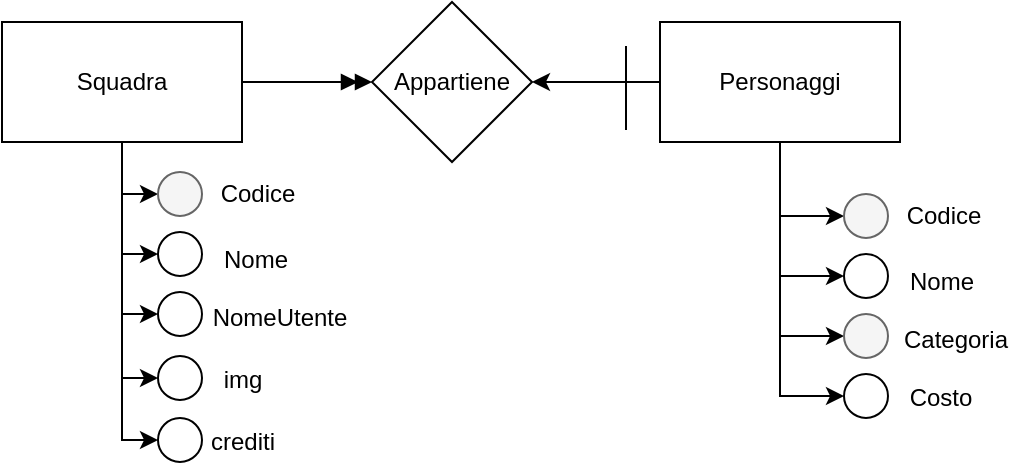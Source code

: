 <mxfile version="23.1.5" type="device">
  <diagram name="Pagina-1" id="oY9gWkbMBPKVhpF_Wgz5">
    <mxGraphModel dx="187" dy="355" grid="0" gridSize="10" guides="1" tooltips="1" connect="1" arrows="1" fold="1" page="0" pageScale="1" pageWidth="827" pageHeight="1169" math="0" shadow="0">
      <root>
        <mxCell id="0" />
        <mxCell id="1" parent="0" />
        <mxCell id="Bs6r6sOlou3BlkuSGbO8-16" style="edgeStyle=orthogonalEdgeStyle;rounded=0;orthogonalLoop=1;jettySize=auto;html=1;entryX=0;entryY=0.5;entryDx=0;entryDy=0;endArrow=doubleBlock;endFill=1;" edge="1" parent="1" source="Bs6r6sOlou3BlkuSGbO8-2" target="Bs6r6sOlou3BlkuSGbO8-15">
          <mxGeometry relative="1" as="geometry" />
        </mxCell>
        <mxCell id="Bs6r6sOlou3BlkuSGbO8-39" style="edgeStyle=orthogonalEdgeStyle;rounded=0;orthogonalLoop=1;jettySize=auto;html=1;entryX=0;entryY=0.5;entryDx=0;entryDy=0;" edge="1" parent="1" source="Bs6r6sOlou3BlkuSGbO8-2" target="Bs6r6sOlou3BlkuSGbO8-19">
          <mxGeometry relative="1" as="geometry">
            <Array as="points">
              <mxPoint x="535" y="182" />
            </Array>
          </mxGeometry>
        </mxCell>
        <mxCell id="Bs6r6sOlou3BlkuSGbO8-40" style="edgeStyle=orthogonalEdgeStyle;rounded=0;orthogonalLoop=1;jettySize=auto;html=1;entryX=0;entryY=0.5;entryDx=0;entryDy=0;" edge="1" parent="1" source="Bs6r6sOlou3BlkuSGbO8-2" target="Bs6r6sOlou3BlkuSGbO8-22">
          <mxGeometry relative="1" as="geometry">
            <Array as="points">
              <mxPoint x="535" y="212" />
            </Array>
          </mxGeometry>
        </mxCell>
        <mxCell id="Bs6r6sOlou3BlkuSGbO8-41" style="edgeStyle=orthogonalEdgeStyle;rounded=0;orthogonalLoop=1;jettySize=auto;html=1;entryX=0;entryY=0.5;entryDx=0;entryDy=0;" edge="1" parent="1" source="Bs6r6sOlou3BlkuSGbO8-2" target="Bs6r6sOlou3BlkuSGbO8-24">
          <mxGeometry relative="1" as="geometry">
            <Array as="points">
              <mxPoint x="535" y="242" />
            </Array>
          </mxGeometry>
        </mxCell>
        <mxCell id="Bs6r6sOlou3BlkuSGbO8-44" style="edgeStyle=orthogonalEdgeStyle;rounded=0;orthogonalLoop=1;jettySize=auto;html=1;entryX=0;entryY=0.5;entryDx=0;entryDy=0;" edge="1" parent="1" source="Bs6r6sOlou3BlkuSGbO8-2" target="Bs6r6sOlou3BlkuSGbO8-42">
          <mxGeometry relative="1" as="geometry">
            <Array as="points">
              <mxPoint x="535" y="274" />
            </Array>
          </mxGeometry>
        </mxCell>
        <mxCell id="Bs6r6sOlou3BlkuSGbO8-47" style="edgeStyle=orthogonalEdgeStyle;rounded=0;orthogonalLoop=1;jettySize=auto;html=1;entryX=0;entryY=0.5;entryDx=0;entryDy=0;" edge="1" parent="1" source="Bs6r6sOlou3BlkuSGbO8-2" target="Bs6r6sOlou3BlkuSGbO8-46">
          <mxGeometry relative="1" as="geometry">
            <mxPoint x="544.333" y="313.667" as="targetPoint" />
            <Array as="points">
              <mxPoint x="535" y="305" />
            </Array>
          </mxGeometry>
        </mxCell>
        <mxCell id="Bs6r6sOlou3BlkuSGbO8-2" value="Squadra" style="rounded=0;whiteSpace=wrap;html=1;" vertex="1" parent="1">
          <mxGeometry x="475" y="96" width="120" height="60" as="geometry" />
        </mxCell>
        <mxCell id="Bs6r6sOlou3BlkuSGbO8-17" style="edgeStyle=orthogonalEdgeStyle;rounded=0;orthogonalLoop=1;jettySize=auto;html=1;entryX=1;entryY=0.5;entryDx=0;entryDy=0;" edge="1" parent="1" source="Bs6r6sOlou3BlkuSGbO8-3" target="Bs6r6sOlou3BlkuSGbO8-15">
          <mxGeometry relative="1" as="geometry" />
        </mxCell>
        <mxCell id="Bs6r6sOlou3BlkuSGbO8-35" style="edgeStyle=orthogonalEdgeStyle;rounded=0;orthogonalLoop=1;jettySize=auto;html=1;entryX=0;entryY=0.5;entryDx=0;entryDy=0;" edge="1" parent="1" source="Bs6r6sOlou3BlkuSGbO8-3" target="Bs6r6sOlou3BlkuSGbO8-31">
          <mxGeometry relative="1" as="geometry">
            <Array as="points">
              <mxPoint x="864" y="193" />
            </Array>
          </mxGeometry>
        </mxCell>
        <mxCell id="Bs6r6sOlou3BlkuSGbO8-36" style="edgeStyle=orthogonalEdgeStyle;rounded=0;orthogonalLoop=1;jettySize=auto;html=1;entryX=0;entryY=0.5;entryDx=0;entryDy=0;" edge="1" parent="1" source="Bs6r6sOlou3BlkuSGbO8-3" target="Bs6r6sOlou3BlkuSGbO8-26">
          <mxGeometry relative="1" as="geometry">
            <Array as="points">
              <mxPoint x="864" y="223" />
            </Array>
          </mxGeometry>
        </mxCell>
        <mxCell id="Bs6r6sOlou3BlkuSGbO8-37" style="edgeStyle=orthogonalEdgeStyle;rounded=0;orthogonalLoop=1;jettySize=auto;html=1;entryX=0;entryY=0.5;entryDx=0;entryDy=0;" edge="1" parent="1" source="Bs6r6sOlou3BlkuSGbO8-3" target="Bs6r6sOlou3BlkuSGbO8-28">
          <mxGeometry relative="1" as="geometry">
            <Array as="points">
              <mxPoint x="864" y="253" />
            </Array>
          </mxGeometry>
        </mxCell>
        <mxCell id="Bs6r6sOlou3BlkuSGbO8-38" style="edgeStyle=orthogonalEdgeStyle;rounded=0;orthogonalLoop=1;jettySize=auto;html=1;entryX=0;entryY=0.5;entryDx=0;entryDy=0;" edge="1" parent="1" source="Bs6r6sOlou3BlkuSGbO8-3" target="Bs6r6sOlou3BlkuSGbO8-32">
          <mxGeometry relative="1" as="geometry">
            <Array as="points">
              <mxPoint x="864" y="283" />
            </Array>
          </mxGeometry>
        </mxCell>
        <mxCell id="Bs6r6sOlou3BlkuSGbO8-3" value="Personaggi" style="rounded=0;whiteSpace=wrap;html=1;" vertex="1" parent="1">
          <mxGeometry x="804" y="96" width="120" height="60" as="geometry" />
        </mxCell>
        <mxCell id="Bs6r6sOlou3BlkuSGbO8-15" value="Appartiene" style="rhombus;whiteSpace=wrap;html=1;" vertex="1" parent="1">
          <mxGeometry x="660" y="86" width="80" height="80" as="geometry" />
        </mxCell>
        <mxCell id="Bs6r6sOlou3BlkuSGbO8-18" value="" style="endArrow=none;html=1;rounded=0;" edge="1" parent="1">
          <mxGeometry width="50" height="50" relative="1" as="geometry">
            <mxPoint x="787" y="150" as="sourcePoint" />
            <mxPoint x="787" y="108" as="targetPoint" />
          </mxGeometry>
        </mxCell>
        <mxCell id="Bs6r6sOlou3BlkuSGbO8-19" value="" style="ellipse;whiteSpace=wrap;html=1;aspect=fixed;fillColor=#f5f5f5;fontColor=#333333;strokeColor=#666666;" vertex="1" parent="1">
          <mxGeometry x="553" y="171" width="22" height="22" as="geometry" />
        </mxCell>
        <mxCell id="Bs6r6sOlou3BlkuSGbO8-20" value="Codice" style="text;html=1;align=center;verticalAlign=middle;whiteSpace=wrap;rounded=0;" vertex="1" parent="1">
          <mxGeometry x="573" y="167" width="60" height="30" as="geometry" />
        </mxCell>
        <mxCell id="Bs6r6sOlou3BlkuSGbO8-22" value="" style="ellipse;whiteSpace=wrap;html=1;aspect=fixed;" vertex="1" parent="1">
          <mxGeometry x="553" y="201" width="22" height="22" as="geometry" />
        </mxCell>
        <mxCell id="Bs6r6sOlou3BlkuSGbO8-23" value="Nome" style="text;html=1;align=center;verticalAlign=middle;whiteSpace=wrap;rounded=0;" vertex="1" parent="1">
          <mxGeometry x="573" y="200" width="58" height="29" as="geometry" />
        </mxCell>
        <mxCell id="Bs6r6sOlou3BlkuSGbO8-24" value="" style="ellipse;whiteSpace=wrap;html=1;aspect=fixed;" vertex="1" parent="1">
          <mxGeometry x="553" y="231" width="22" height="22" as="geometry" />
        </mxCell>
        <mxCell id="Bs6r6sOlou3BlkuSGbO8-25" value="NomeUtente" style="text;html=1;align=center;verticalAlign=middle;whiteSpace=wrap;rounded=0;" vertex="1" parent="1">
          <mxGeometry x="584" y="229" width="60" height="30" as="geometry" />
        </mxCell>
        <mxCell id="Bs6r6sOlou3BlkuSGbO8-26" value="" style="ellipse;whiteSpace=wrap;html=1;aspect=fixed;" vertex="1" parent="1">
          <mxGeometry x="896" y="212" width="22" height="22" as="geometry" />
        </mxCell>
        <mxCell id="Bs6r6sOlou3BlkuSGbO8-27" value="Nome" style="text;html=1;align=center;verticalAlign=middle;whiteSpace=wrap;rounded=0;" vertex="1" parent="1">
          <mxGeometry x="916" y="211" width="58" height="29" as="geometry" />
        </mxCell>
        <mxCell id="Bs6r6sOlou3BlkuSGbO8-28" value="" style="ellipse;whiteSpace=wrap;html=1;aspect=fixed;fillColor=#f5f5f5;fontColor=#333333;strokeColor=#666666;" vertex="1" parent="1">
          <mxGeometry x="896" y="242" width="22" height="22" as="geometry" />
        </mxCell>
        <mxCell id="Bs6r6sOlou3BlkuSGbO8-29" value="Categoria" style="text;html=1;align=center;verticalAlign=middle;whiteSpace=wrap;rounded=0;" vertex="1" parent="1">
          <mxGeometry x="922" y="240" width="60" height="30" as="geometry" />
        </mxCell>
        <mxCell id="Bs6r6sOlou3BlkuSGbO8-30" value="Codice" style="text;html=1;align=center;verticalAlign=middle;whiteSpace=wrap;rounded=0;" vertex="1" parent="1">
          <mxGeometry x="916" y="178" width="60" height="30" as="geometry" />
        </mxCell>
        <mxCell id="Bs6r6sOlou3BlkuSGbO8-31" value="" style="ellipse;whiteSpace=wrap;html=1;aspect=fixed;fillColor=#f5f5f5;fontColor=#333333;strokeColor=#666666;" vertex="1" parent="1">
          <mxGeometry x="896" y="182" width="22" height="22" as="geometry" />
        </mxCell>
        <mxCell id="Bs6r6sOlou3BlkuSGbO8-32" value="" style="ellipse;whiteSpace=wrap;html=1;aspect=fixed;" vertex="1" parent="1">
          <mxGeometry x="896" y="272" width="22" height="22" as="geometry" />
        </mxCell>
        <mxCell id="Bs6r6sOlou3BlkuSGbO8-34" value="Costo" style="text;html=1;align=center;verticalAlign=middle;resizable=0;points=[];autosize=1;strokeColor=none;fillColor=none;" vertex="1" parent="1">
          <mxGeometry x="919" y="271" width="49" height="26" as="geometry" />
        </mxCell>
        <mxCell id="Bs6r6sOlou3BlkuSGbO8-42" value="" style="ellipse;whiteSpace=wrap;html=1;aspect=fixed;" vertex="1" parent="1">
          <mxGeometry x="553" y="263" width="22" height="22" as="geometry" />
        </mxCell>
        <mxCell id="Bs6r6sOlou3BlkuSGbO8-43" value="img" style="text;html=1;align=center;verticalAlign=middle;whiteSpace=wrap;rounded=0;" vertex="1" parent="1">
          <mxGeometry x="575" y="264" width="41" height="21" as="geometry" />
        </mxCell>
        <mxCell id="Bs6r6sOlou3BlkuSGbO8-45" value="crediti" style="text;html=1;align=center;verticalAlign=middle;whiteSpace=wrap;rounded=0;" vertex="1" parent="1">
          <mxGeometry x="575" y="295" width="41" height="21" as="geometry" />
        </mxCell>
        <mxCell id="Bs6r6sOlou3BlkuSGbO8-46" value="" style="ellipse;whiteSpace=wrap;html=1;aspect=fixed;" vertex="1" parent="1">
          <mxGeometry x="553" y="294" width="22" height="22" as="geometry" />
        </mxCell>
      </root>
    </mxGraphModel>
  </diagram>
</mxfile>
